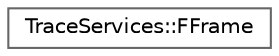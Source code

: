 digraph "Graphical Class Hierarchy"
{
 // INTERACTIVE_SVG=YES
 // LATEX_PDF_SIZE
  bgcolor="transparent";
  edge [fontname=Helvetica,fontsize=10,labelfontname=Helvetica,labelfontsize=10];
  node [fontname=Helvetica,fontsize=10,shape=box,height=0.2,width=0.4];
  rankdir="LR";
  Node0 [id="Node000000",label="TraceServices::FFrame",height=0.2,width=0.4,color="grey40", fillcolor="white", style="filled",URL="$d7/dc7/structTraceServices_1_1FFrame.html",tooltip=" "];
}
